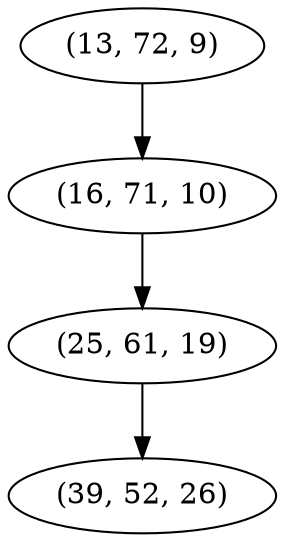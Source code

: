 digraph tree {
    "(13, 72, 9)";
    "(16, 71, 10)";
    "(25, 61, 19)";
    "(39, 52, 26)";
    "(13, 72, 9)" -> "(16, 71, 10)";
    "(16, 71, 10)" -> "(25, 61, 19)";
    "(25, 61, 19)" -> "(39, 52, 26)";
}
